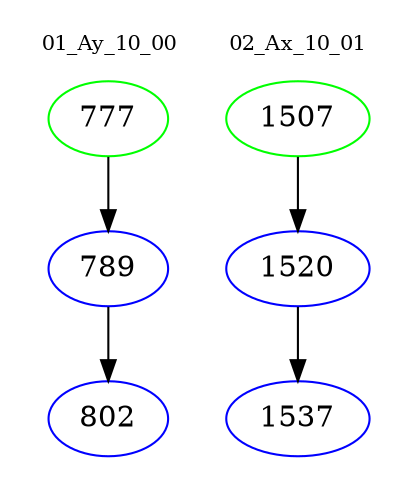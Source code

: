 digraph{
subgraph cluster_0 {
color = white
label = "01_Ay_10_00";
fontsize=10;
T0_777 [label="777", color="green"]
T0_777 -> T0_789 [color="black"]
T0_789 [label="789", color="blue"]
T0_789 -> T0_802 [color="black"]
T0_802 [label="802", color="blue"]
}
subgraph cluster_1 {
color = white
label = "02_Ax_10_01";
fontsize=10;
T1_1507 [label="1507", color="green"]
T1_1507 -> T1_1520 [color="black"]
T1_1520 [label="1520", color="blue"]
T1_1520 -> T1_1537 [color="black"]
T1_1537 [label="1537", color="blue"]
}
}
